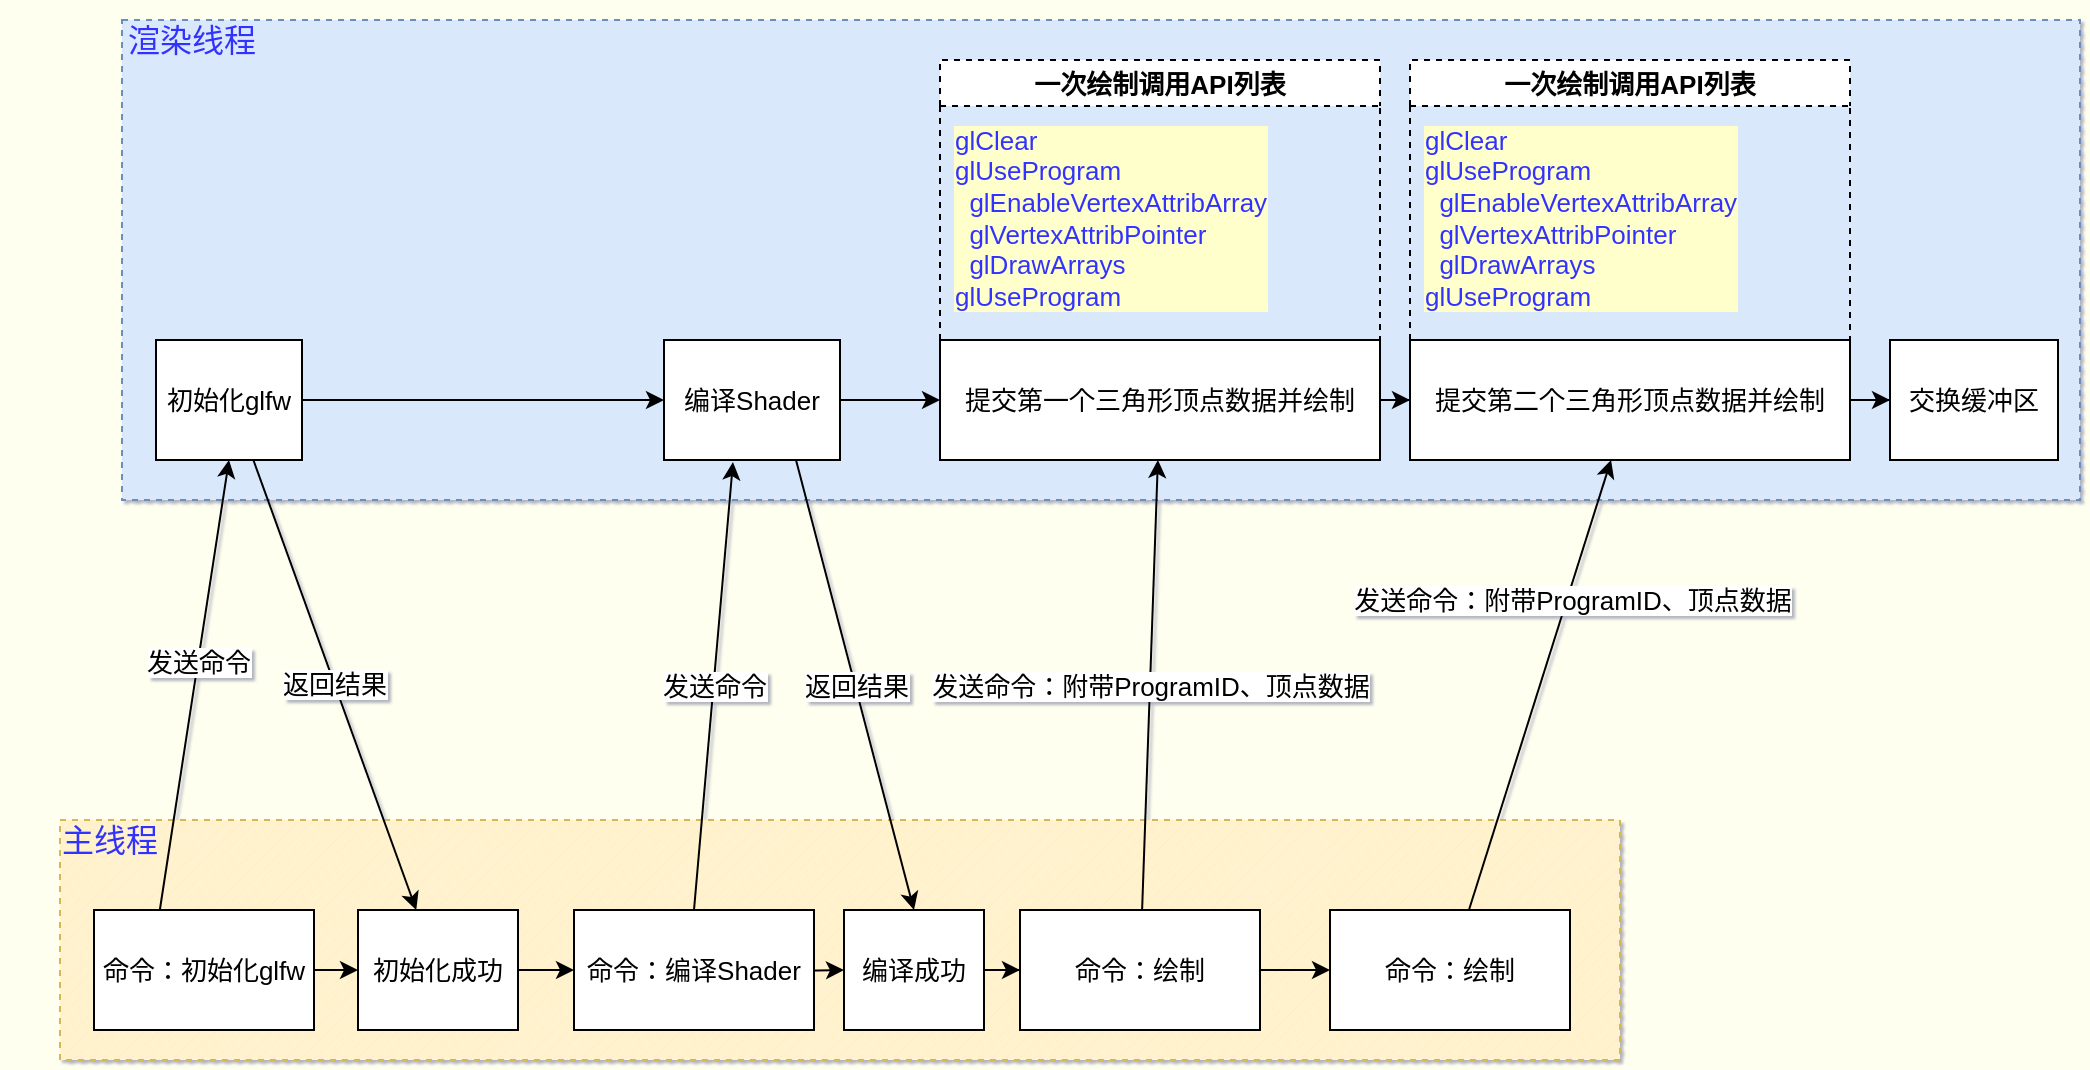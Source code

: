 <mxfile version="14.6.13" type="device"><diagram id="lV5m8PUc5yzgpcXxeLi_" name="第 1 页"><mxGraphModel dx="2145" dy="880" grid="0" gridSize="10" guides="1" tooltips="1" connect="1" arrows="1" fold="1" page="1" pageScale="1" pageWidth="827" pageHeight="1169" background="#FFFFF0" math="0" shadow="1"><root><mxCell id="0"/><mxCell id="1" parent="0"/><mxCell id="Cj58Tr98fuyUeKCjpIOO-23" value="" style="verticalLabelPosition=bottom;verticalAlign=top;html=1;shape=mxgraph.basic.patternFillRect;fillStyle=diag;step=5;fillStrokeWidth=0.2;fillStrokeColor=#dddddd;dashed=1;fillColor=#fff2cc;strokeColor=#d6b656;fontSize=13;" parent="1" vertex="1"><mxGeometry x="-530" y="510" width="780" height="120" as="geometry"/></mxCell><mxCell id="Cj58Tr98fuyUeKCjpIOO-26" value="" style="rounded=0;whiteSpace=wrap;html=1;dashed=1;fillColor=#dae8fc;strokeColor=#6c8ebf;fontSize=13;" parent="1" vertex="1"><mxGeometry x="-499" y="110" width="979" height="240" as="geometry"/></mxCell><mxCell id="tGqYnaIf9kwGfELsyMqm-3" value="" style="edgeStyle=orthogonalEdgeStyle;rounded=0;orthogonalLoop=1;jettySize=auto;html=1;fontSize=13;" parent="1" source="tGqYnaIf9kwGfELsyMqm-1" target="tGqYnaIf9kwGfELsyMqm-2" edge="1"><mxGeometry relative="1" as="geometry"/></mxCell><mxCell id="tGqYnaIf9kwGfELsyMqm-1" value="提交第一个三角形顶点数据并绘制" style="rounded=0;whiteSpace=wrap;html=1;fontSize=13;" parent="1" vertex="1"><mxGeometry x="-90" y="270" width="220" height="60" as="geometry"/></mxCell><mxCell id="tGqYnaIf9kwGfELsyMqm-13" value="" style="edgeStyle=orthogonalEdgeStyle;rounded=0;orthogonalLoop=1;jettySize=auto;html=1;fontSize=13;" parent="1" source="tGqYnaIf9kwGfELsyMqm-2" target="tGqYnaIf9kwGfELsyMqm-12" edge="1"><mxGeometry relative="1" as="geometry"/></mxCell><mxCell id="tGqYnaIf9kwGfELsyMqm-2" value="提交第二个三角形顶点数据并绘制" style="rounded=0;whiteSpace=wrap;html=1;fontSize=13;" parent="1" vertex="1"><mxGeometry x="145" y="270" width="220" height="60" as="geometry"/></mxCell><mxCell id="Cj58Tr98fuyUeKCjpIOO-17" style="edgeStyle=orthogonalEdgeStyle;rounded=0;orthogonalLoop=1;jettySize=auto;html=1;entryX=0;entryY=0.5;entryDx=0;entryDy=0;fontSize=13;" parent="1" source="tGqYnaIf9kwGfELsyMqm-7" target="tGqYnaIf9kwGfELsyMqm-8" edge="1"><mxGeometry relative="1" as="geometry"/></mxCell><mxCell id="tGqYnaIf9kwGfELsyMqm-7" value="初始化glfw" style="rounded=0;whiteSpace=wrap;html=1;fontSize=13;" parent="1" vertex="1"><mxGeometry x="-482" y="270" width="73" height="60" as="geometry"/></mxCell><mxCell id="tGqYnaIf9kwGfELsyMqm-10" style="edgeStyle=orthogonalEdgeStyle;rounded=0;orthogonalLoop=1;jettySize=auto;html=1;entryX=0;entryY=0.5;entryDx=0;entryDy=0;fontSize=13;" parent="1" source="tGqYnaIf9kwGfELsyMqm-8" target="tGqYnaIf9kwGfELsyMqm-1" edge="1"><mxGeometry relative="1" as="geometry"/></mxCell><mxCell id="tGqYnaIf9kwGfELsyMqm-8" value="编译Shader" style="rounded=0;whiteSpace=wrap;html=1;fontSize=13;" parent="1" vertex="1"><mxGeometry x="-228" y="270" width="88" height="60" as="geometry"/></mxCell><mxCell id="tGqYnaIf9kwGfELsyMqm-12" value="交换缓冲区" style="rounded=0;whiteSpace=wrap;html=1;fontSize=13;" parent="1" vertex="1"><mxGeometry x="385" y="270" width="84" height="60" as="geometry"/></mxCell><mxCell id="Cj58Tr98fuyUeKCjpIOO-18" value="" style="edgeStyle=orthogonalEdgeStyle;rounded=0;orthogonalLoop=1;jettySize=auto;html=1;fontSize=13;" parent="1" source="Cj58Tr98fuyUeKCjpIOO-1" target="Cj58Tr98fuyUeKCjpIOO-5" edge="1"><mxGeometry relative="1" as="geometry"/></mxCell><mxCell id="Cj58Tr98fuyUeKCjpIOO-1" value="命令：初始化glfw" style="rounded=0;whiteSpace=wrap;html=1;fontSize=13;" parent="1" vertex="1"><mxGeometry x="-513" y="555" width="110" height="60" as="geometry"/></mxCell><mxCell id="Cj58Tr98fuyUeKCjpIOO-3" value="" style="endArrow=classic;html=1;rounded=0;entryX=0.5;entryY=1;entryDx=0;entryDy=0;fontSize=13;exitX=0.064;exitY=0.375;exitDx=0;exitDy=0;exitPerimeter=0;" parent="1" source="Cj58Tr98fuyUeKCjpIOO-23" target="tGqYnaIf9kwGfELsyMqm-7" edge="1"><mxGeometry width="50" height="50" relative="1" as="geometry"><mxPoint x="-440" y="550" as="sourcePoint"/><mxPoint x="-400" y="505" as="targetPoint"/></mxGeometry></mxCell><mxCell id="Cj58Tr98fuyUeKCjpIOO-4" value="发送命令" style="edgeLabel;html=1;align=center;verticalAlign=middle;resizable=0;points=[];fontSize=13;" parent="Cj58Tr98fuyUeKCjpIOO-3" vertex="1" connectable="0"><mxGeometry x="0.101" relative="1" as="geometry"><mxPoint as="offset"/></mxGeometry></mxCell><mxCell id="Cj58Tr98fuyUeKCjpIOO-19" value="" style="edgeStyle=orthogonalEdgeStyle;rounded=0;orthogonalLoop=1;jettySize=auto;html=1;fontSize=13;" parent="1" source="Cj58Tr98fuyUeKCjpIOO-5" target="Cj58Tr98fuyUeKCjpIOO-6" edge="1"><mxGeometry relative="1" as="geometry"/></mxCell><mxCell id="Cj58Tr98fuyUeKCjpIOO-5" value="初始化成功" style="rounded=0;whiteSpace=wrap;html=1;fontSize=13;" parent="1" vertex="1"><mxGeometry x="-381" y="555" width="80" height="60" as="geometry"/></mxCell><mxCell id="Cj58Tr98fuyUeKCjpIOO-20" value="" style="edgeStyle=orthogonalEdgeStyle;rounded=0;orthogonalLoop=1;jettySize=auto;html=1;fontSize=13;" parent="1" target="Cj58Tr98fuyUeKCjpIOO-7" edge="1"><mxGeometry relative="1" as="geometry"><mxPoint x="-193" y="585" as="sourcePoint"/></mxGeometry></mxCell><mxCell id="Cj58Tr98fuyUeKCjpIOO-6" value="命令：编译Shader" style="rounded=0;whiteSpace=wrap;html=1;fontSize=13;" parent="1" vertex="1"><mxGeometry x="-273" y="555" width="120" height="60" as="geometry"/></mxCell><mxCell id="qRk72EDJkiuLo25QGKCO-1" value="" style="edgeStyle=orthogonalEdgeStyle;rounded=0;orthogonalLoop=1;jettySize=auto;html=1;" parent="1" source="Cj58Tr98fuyUeKCjpIOO-7" target="Cj58Tr98fuyUeKCjpIOO-12" edge="1"><mxGeometry relative="1" as="geometry"/></mxCell><mxCell id="Cj58Tr98fuyUeKCjpIOO-7" value="编译成功" style="rounded=0;whiteSpace=wrap;html=1;fontSize=13;" parent="1" vertex="1"><mxGeometry x="-138" y="555" width="70" height="60" as="geometry"/></mxCell><mxCell id="Cj58Tr98fuyUeKCjpIOO-9" value="返回结果" style="endArrow=classic;html=1;rounded=0;exitX=0.667;exitY=1;exitDx=0;exitDy=0;exitPerimeter=0;fontSize=13;" parent="1" source="tGqYnaIf9kwGfELsyMqm-7" target="Cj58Tr98fuyUeKCjpIOO-5" edge="1"><mxGeometry width="50" height="50" relative="1" as="geometry"><mxPoint x="-335" y="380" as="sourcePoint"/><mxPoint x="-285" y="330" as="targetPoint"/></mxGeometry></mxCell><mxCell id="Cj58Tr98fuyUeKCjpIOO-10" value="发送命令" style="endArrow=classic;html=1;rounded=0;entryX=0.392;entryY=1.017;entryDx=0;entryDy=0;entryPerimeter=0;exitX=0.5;exitY=0;exitDx=0;exitDy=0;fontSize=13;" parent="1" source="Cj58Tr98fuyUeKCjpIOO-6" target="tGqYnaIf9kwGfELsyMqm-8" edge="1"><mxGeometry width="50" height="50" relative="1" as="geometry"><mxPoint x="-195" y="555" as="sourcePoint"/><mxPoint x="-145" y="505" as="targetPoint"/></mxGeometry></mxCell><mxCell id="Cj58Tr98fuyUeKCjpIOO-11" value="返回结果" style="endArrow=classic;html=1;rounded=0;entryX=0.5;entryY=0;entryDx=0;entryDy=0;exitX=0.75;exitY=1;exitDx=0;exitDy=0;fontSize=13;" parent="1" source="tGqYnaIf9kwGfELsyMqm-8" target="Cj58Tr98fuyUeKCjpIOO-7" edge="1"><mxGeometry width="50" height="50" relative="1" as="geometry"><mxPoint x="-85.0" y="330" as="sourcePoint"/><mxPoint x="-49.741" y="555" as="targetPoint"/></mxGeometry></mxCell><mxCell id="Cj58Tr98fuyUeKCjpIOO-22" style="edgeStyle=orthogonalEdgeStyle;rounded=0;orthogonalLoop=1;jettySize=auto;html=1;entryX=0;entryY=0.5;entryDx=0;entryDy=0;fontSize=13;" parent="1" source="Cj58Tr98fuyUeKCjpIOO-12" target="Cj58Tr98fuyUeKCjpIOO-14" edge="1"><mxGeometry relative="1" as="geometry"/></mxCell><mxCell id="Cj58Tr98fuyUeKCjpIOO-12" value="命令：绘制" style="rounded=0;whiteSpace=wrap;html=1;fontSize=13;" parent="1" vertex="1"><mxGeometry x="-50" y="555" width="120" height="60" as="geometry"/></mxCell><mxCell id="Cj58Tr98fuyUeKCjpIOO-13" value="发送命令：附带ProgramID、顶点数据" style="endArrow=classic;html=1;rounded=0;fontSize=13;" parent="1" source="Cj58Tr98fuyUeKCjpIOO-12" target="tGqYnaIf9kwGfELsyMqm-1" edge="1"><mxGeometry width="50" height="50" relative="1" as="geometry"><mxPoint x="140" y="470" as="sourcePoint"/><mxPoint x="190" y="420" as="targetPoint"/></mxGeometry></mxCell><mxCell id="Cj58Tr98fuyUeKCjpIOO-14" value="命令：绘制" style="rounded=0;whiteSpace=wrap;html=1;fontSize=13;" parent="1" vertex="1"><mxGeometry x="105" y="555" width="120" height="60" as="geometry"/></mxCell><mxCell id="Cj58Tr98fuyUeKCjpIOO-15" value="发送命令：附带ProgramID、顶点数据" style="endArrow=classic;html=1;rounded=0;fontSize=13;" parent="1" source="Cj58Tr98fuyUeKCjpIOO-14" target="tGqYnaIf9kwGfELsyMqm-2" edge="1"><mxGeometry x="0.38" y="-1" width="50" height="50" relative="1" as="geometry"><mxPoint x="390" y="470" as="sourcePoint"/><mxPoint x="464.737" y="330" as="targetPoint"/><mxPoint x="1" as="offset"/></mxGeometry></mxCell><mxCell id="Cj58Tr98fuyUeKCjpIOO-31" value="" style="group;labelBackgroundColor=none;" parent="1" vertex="1" connectable="0"><mxGeometry x="145" y="130" width="220" height="140" as="geometry"/></mxCell><mxCell id="Cj58Tr98fuyUeKCjpIOO-32" value="一次绘制调用API列表" style="swimlane;dashed=1;fontSize=13;" parent="Cj58Tr98fuyUeKCjpIOO-31" vertex="1"><mxGeometry width="220.0" height="140" as="geometry"/></mxCell><mxCell id="Cj58Tr98fuyUeKCjpIOO-33" value="&lt;div style=&quot;text-align: left;&quot;&gt;glClear&lt;/div&gt;&lt;div style=&quot;text-align: left;&quot;&gt;glUseProgram&lt;/div&gt;&lt;div style=&quot;text-align: left;&quot;&gt;&amp;nbsp; glEnableVertexAttribArray&lt;/div&gt;&lt;div style=&quot;text-align: left;&quot;&gt;&amp;nbsp; glVertexAttribPointer&lt;/div&gt;&lt;div style=&quot;text-align: left;&quot;&gt;&amp;nbsp; glDrawArrays&lt;/div&gt;&lt;div style=&quot;text-align: left;&quot;&gt;glUseProgram&lt;/div&gt;" style="text;html=1;align=center;verticalAlign=middle;resizable=0;points=[];autosize=1;strokeColor=none;fillColor=none;fontSize=13;labelBackgroundColor=#FFFFCC;fontColor=#3333FF;" parent="Cj58Tr98fuyUeKCjpIOO-31" vertex="1"><mxGeometry y="29" width="170" height="100" as="geometry"/></mxCell><mxCell id="Cj58Tr98fuyUeKCjpIOO-34" value="" style="group;labelBackgroundColor=none;" parent="1" vertex="1" connectable="0"><mxGeometry x="-90" y="130" width="220" height="140" as="geometry"/></mxCell><mxCell id="Cj58Tr98fuyUeKCjpIOO-35" value="一次绘制调用API列表" style="swimlane;dashed=1;fontSize=13;" parent="Cj58Tr98fuyUeKCjpIOO-34" vertex="1"><mxGeometry width="220.0" height="140" as="geometry"/></mxCell><mxCell id="Cj58Tr98fuyUeKCjpIOO-36" value="&lt;div style=&quot;text-align: left;&quot;&gt;glClear&lt;/div&gt;&lt;div style=&quot;text-align: left;&quot;&gt;glUseProgram&lt;/div&gt;&lt;div style=&quot;text-align: left;&quot;&gt;&amp;nbsp; glEnableVertexAttribArray&lt;/div&gt;&lt;div style=&quot;text-align: left;&quot;&gt;&amp;nbsp; glVertexAttribPointer&lt;/div&gt;&lt;div style=&quot;text-align: left;&quot;&gt;&amp;nbsp; glDrawArrays&lt;/div&gt;&lt;div style=&quot;text-align: left;&quot;&gt;glUseProgram&lt;/div&gt;" style="text;html=1;align=center;verticalAlign=middle;resizable=0;points=[];autosize=1;strokeColor=none;fillColor=none;fontSize=13;labelBackgroundColor=#FFFFCC;fontColor=#3333FF;" parent="Cj58Tr98fuyUeKCjpIOO-34" vertex="1"><mxGeometry y="29" width="170" height="100" as="geometry"/></mxCell><mxCell id="Cj58Tr98fuyUeKCjpIOO-37" value="渲染线程" style="text;html=1;strokeColor=none;fillColor=none;align=center;verticalAlign=middle;whiteSpace=wrap;rounded=0;dashed=1;labelBackgroundColor=none;fontSize=16;fontColor=#3333FF;" parent="1" vertex="1"><mxGeometry x="-519" y="100" width="110" height="40" as="geometry"/></mxCell><mxCell id="Cj58Tr98fuyUeKCjpIOO-38" value="主线程" style="text;html=1;strokeColor=none;fillColor=none;align=center;verticalAlign=middle;whiteSpace=wrap;rounded=0;dashed=1;labelBackgroundColor=none;fontSize=16;fontColor=#3333FF;" parent="1" vertex="1"><mxGeometry x="-560" y="500" width="110" height="40" as="geometry"/></mxCell></root></mxGraphModel></diagram></mxfile>